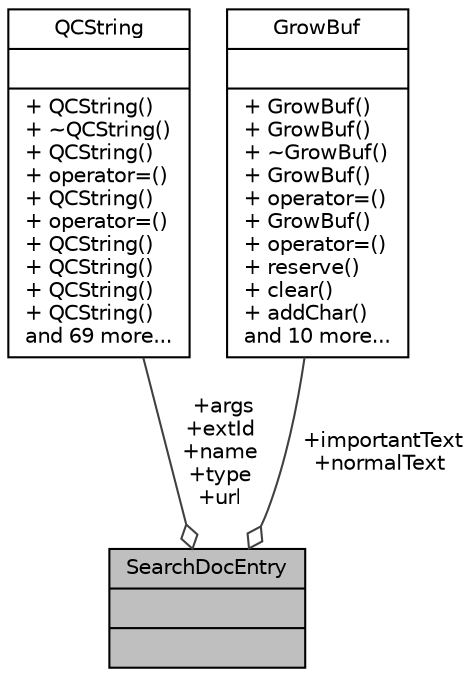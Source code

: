 digraph "SearchDocEntry"
{
 // LATEX_PDF_SIZE
  edge [fontname="Helvetica",fontsize="10",labelfontname="Helvetica",labelfontsize="10"];
  node [fontname="Helvetica",fontsize="10",shape=record];
  Node1 [label="{SearchDocEntry\n||}",height=0.2,width=0.4,color="black", fillcolor="grey75", style="filled", fontcolor="black",tooltip=" "];
  Node2 -> Node1 [color="grey25",fontsize="10",style="solid",label=" +args\n+extId\n+name\n+type\n+url" ,arrowhead="odiamond",fontname="Helvetica"];
  Node2 [label="{QCString\n||+ QCString()\l+ ~QCString()\l+ QCString()\l+ operator=()\l+ QCString()\l+ operator=()\l+ QCString()\l+ QCString()\l+ QCString()\l+ QCString()\land 69 more...\l}",height=0.2,width=0.4,color="black", fillcolor="white", style="filled",URL="$classQCString.html",tooltip=" "];
  Node3 -> Node1 [color="grey25",fontsize="10",style="solid",label=" +importantText\n+normalText" ,arrowhead="odiamond",fontname="Helvetica"];
  Node3 [label="{GrowBuf\n||+ GrowBuf()\l+ GrowBuf()\l+ ~GrowBuf()\l+ GrowBuf()\l+ operator=()\l+ GrowBuf()\l+ operator=()\l+ reserve()\l+ clear()\l+ addChar()\land 10 more...\l}",height=0.2,width=0.4,color="black", fillcolor="white", style="filled",URL="$classGrowBuf.html",tooltip=" "];
}
